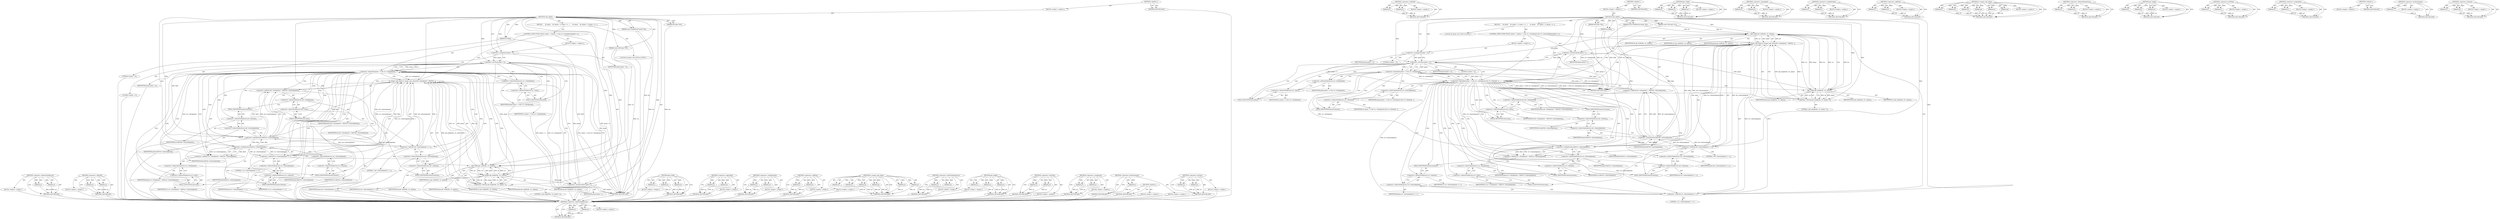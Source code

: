 digraph "&lt;operator&gt;.division" {
vulnerable_123 [label=<(METHOD,&lt;operator&gt;.indirectFieldAccess)>];
vulnerable_124 [label=<(PARAM,p1)>];
vulnerable_125 [label=<(PARAM,p2)>];
vulnerable_126 [label=<(BLOCK,&lt;empty&gt;,&lt;empty&gt;)>];
vulnerable_127 [label=<(METHOD_RETURN,ANY)>];
vulnerable_151 [label=<(METHOD,&lt;operator&gt;.shiftLeft)>];
vulnerable_152 [label=<(PARAM,p1)>];
vulnerable_153 [label=<(PARAM,p2)>];
vulnerable_154 [label=<(BLOCK,&lt;empty&gt;,&lt;empty&gt;)>];
vulnerable_155 [label=<(METHOD_RETURN,ANY)>];
vulnerable_6 [label=<(METHOD,&lt;global&gt;)<SUB>1</SUB>>];
vulnerable_7 [label=<(BLOCK,&lt;empty&gt;,&lt;empty&gt;)<SUB>1</SUB>>];
vulnerable_8 [label=<(METHOD,copy_fields)<SUB>1</SUB>>];
vulnerable_9 [label=<(PARAM,const FieldMatchContext *fm)<SUB>1</SUB>>];
vulnerable_10 [label=<(PARAM,AVFrame *dst)<SUB>1</SUB>>];
vulnerable_11 [label=<(PARAM,const AVFrame *src)<SUB>2</SUB>>];
vulnerable_12 [label=<(PARAM,int field)<SUB>2</SUB>>];
vulnerable_13 [label=<(BLOCK,{
     int plane;
    for (plane = 0; plane &lt; 4...,{
     int plane;
    for (plane = 0; plane &lt; 4...)<SUB>3</SUB>>];
vulnerable_14 [label="<(LOCAL,int plane: int)<SUB>4</SUB>>"];
vulnerable_15 [label=<(CONTROL_STRUCTURE,FOR,for (plane = 0;plane &lt; 4 &amp;&amp; src-&gt;data[plane];plane++))<SUB>5</SUB>>];
vulnerable_16 [label=<(BLOCK,&lt;empty&gt;,&lt;empty&gt;)<SUB>5</SUB>>];
vulnerable_17 [label=<(&lt;operator&gt;.assignment,plane = 0)<SUB>5</SUB>>];
vulnerable_18 [label=<(IDENTIFIER,plane,plane = 0)<SUB>5</SUB>>];
vulnerable_19 [label=<(LITERAL,0,plane = 0)<SUB>5</SUB>>];
vulnerable_20 [label=<(&lt;operator&gt;.logicalAnd,plane &lt; 4 &amp;&amp; src-&gt;data[plane])<SUB>5</SUB>>];
vulnerable_21 [label=<(&lt;operator&gt;.lessThan,plane &lt; 4)<SUB>5</SUB>>];
vulnerable_22 [label=<(IDENTIFIER,plane,plane &lt; 4)<SUB>5</SUB>>];
vulnerable_23 [label=<(LITERAL,4,plane &lt; 4)<SUB>5</SUB>>];
vulnerable_24 [label=<(&lt;operator&gt;.indirectIndexAccess,src-&gt;data[plane])<SUB>5</SUB>>];
vulnerable_25 [label=<(&lt;operator&gt;.indirectFieldAccess,src-&gt;data)<SUB>5</SUB>>];
vulnerable_26 [label=<(IDENTIFIER,src,plane &lt; 4 &amp;&amp; src-&gt;data[plane])<SUB>5</SUB>>];
vulnerable_27 [label=<(FIELD_IDENTIFIER,data,data)<SUB>5</SUB>>];
vulnerable_28 [label=<(IDENTIFIER,plane,plane &lt; 4 &amp;&amp; src-&gt;data[plane])<SUB>5</SUB>>];
vulnerable_29 [label=<(&lt;operator&gt;.postIncrement,plane++)<SUB>5</SUB>>];
vulnerable_30 [label=<(IDENTIFIER,plane,plane++)<SUB>5</SUB>>];
vulnerable_31 [label=<(av_image_copy_plane,av_image_copy_plane(dst-&gt;data[plane] + field*ds...)<SUB>6</SUB>>];
vulnerable_32 [label=<(&lt;operator&gt;.addition,dst-&gt;data[plane] + field*dst-&gt;linesize[plane])<SUB>6</SUB>>];
vulnerable_33 [label=<(&lt;operator&gt;.indirectIndexAccess,dst-&gt;data[plane])<SUB>6</SUB>>];
vulnerable_34 [label=<(&lt;operator&gt;.indirectFieldAccess,dst-&gt;data)<SUB>6</SUB>>];
vulnerable_35 [label=<(IDENTIFIER,dst,dst-&gt;data[plane] + field*dst-&gt;linesize[plane])<SUB>6</SUB>>];
vulnerable_36 [label=<(FIELD_IDENTIFIER,data,data)<SUB>6</SUB>>];
vulnerable_37 [label=<(IDENTIFIER,plane,dst-&gt;data[plane] + field*dst-&gt;linesize[plane])<SUB>6</SUB>>];
vulnerable_38 [label=<(&lt;operator&gt;.multiplication,field*dst-&gt;linesize[plane])<SUB>6</SUB>>];
vulnerable_39 [label=<(IDENTIFIER,field,field*dst-&gt;linesize[plane])<SUB>6</SUB>>];
vulnerable_40 [label=<(&lt;operator&gt;.indirectIndexAccess,dst-&gt;linesize[plane])<SUB>6</SUB>>];
vulnerable_41 [label=<(&lt;operator&gt;.indirectFieldAccess,dst-&gt;linesize)<SUB>6</SUB>>];
vulnerable_42 [label=<(IDENTIFIER,dst,field*dst-&gt;linesize[plane])<SUB>6</SUB>>];
vulnerable_43 [label=<(FIELD_IDENTIFIER,linesize,linesize)<SUB>6</SUB>>];
vulnerable_44 [label=<(IDENTIFIER,plane,field*dst-&gt;linesize[plane])<SUB>6</SUB>>];
vulnerable_45 [label=<(&lt;operator&gt;.shiftLeft,dst-&gt;linesize[plane] &lt;&lt; 1)<SUB>6</SUB>>];
vulnerable_46 [label=<(&lt;operator&gt;.indirectIndexAccess,dst-&gt;linesize[plane])<SUB>6</SUB>>];
vulnerable_47 [label=<(&lt;operator&gt;.indirectFieldAccess,dst-&gt;linesize)<SUB>6</SUB>>];
vulnerable_48 [label=<(IDENTIFIER,dst,dst-&gt;linesize[plane] &lt;&lt; 1)<SUB>6</SUB>>];
vulnerable_49 [label=<(FIELD_IDENTIFIER,linesize,linesize)<SUB>6</SUB>>];
vulnerable_50 [label=<(IDENTIFIER,plane,dst-&gt;linesize[plane] &lt;&lt; 1)<SUB>6</SUB>>];
vulnerable_51 [label=<(LITERAL,1,dst-&gt;linesize[plane] &lt;&lt; 1)<SUB>6</SUB>>];
vulnerable_52 [label=<(&lt;operator&gt;.addition,src-&gt;data[plane] + field*src-&gt;linesize[plane])<SUB>7</SUB>>];
vulnerable_53 [label=<(&lt;operator&gt;.indirectIndexAccess,src-&gt;data[plane])<SUB>7</SUB>>];
vulnerable_54 [label=<(&lt;operator&gt;.indirectFieldAccess,src-&gt;data)<SUB>7</SUB>>];
vulnerable_55 [label=<(IDENTIFIER,src,src-&gt;data[plane] + field*src-&gt;linesize[plane])<SUB>7</SUB>>];
vulnerable_56 [label=<(FIELD_IDENTIFIER,data,data)<SUB>7</SUB>>];
vulnerable_57 [label=<(IDENTIFIER,plane,src-&gt;data[plane] + field*src-&gt;linesize[plane])<SUB>7</SUB>>];
vulnerable_58 [label=<(&lt;operator&gt;.multiplication,field*src-&gt;linesize[plane])<SUB>7</SUB>>];
vulnerable_59 [label=<(IDENTIFIER,field,field*src-&gt;linesize[plane])<SUB>7</SUB>>];
vulnerable_60 [label=<(&lt;operator&gt;.indirectIndexAccess,src-&gt;linesize[plane])<SUB>7</SUB>>];
vulnerable_61 [label=<(&lt;operator&gt;.indirectFieldAccess,src-&gt;linesize)<SUB>7</SUB>>];
vulnerable_62 [label=<(IDENTIFIER,src,field*src-&gt;linesize[plane])<SUB>7</SUB>>];
vulnerable_63 [label=<(FIELD_IDENTIFIER,linesize,linesize)<SUB>7</SUB>>];
vulnerable_64 [label=<(IDENTIFIER,plane,field*src-&gt;linesize[plane])<SUB>7</SUB>>];
vulnerable_65 [label=<(&lt;operator&gt;.shiftLeft,src-&gt;linesize[plane] &lt;&lt; 1)<SUB>7</SUB>>];
vulnerable_66 [label=<(&lt;operator&gt;.indirectIndexAccess,src-&gt;linesize[plane])<SUB>7</SUB>>];
vulnerable_67 [label=<(&lt;operator&gt;.indirectFieldAccess,src-&gt;linesize)<SUB>7</SUB>>];
vulnerable_68 [label=<(IDENTIFIER,src,src-&gt;linesize[plane] &lt;&lt; 1)<SUB>7</SUB>>];
vulnerable_69 [label=<(FIELD_IDENTIFIER,linesize,linesize)<SUB>7</SUB>>];
vulnerable_70 [label=<(IDENTIFIER,plane,src-&gt;linesize[plane] &lt;&lt; 1)<SUB>7</SUB>>];
vulnerable_71 [label=<(LITERAL,1,src-&gt;linesize[plane] &lt;&lt; 1)<SUB>7</SUB>>];
vulnerable_72 [label=<(get_width,get_width(fm, src, plane))<SUB>8</SUB>>];
vulnerable_73 [label=<(IDENTIFIER,fm,get_width(fm, src, plane))<SUB>8</SUB>>];
vulnerable_74 [label=<(IDENTIFIER,src,get_width(fm, src, plane))<SUB>8</SUB>>];
vulnerable_75 [label=<(IDENTIFIER,plane,get_width(fm, src, plane))<SUB>8</SUB>>];
vulnerable_76 [label=<(&lt;operator&gt;.division,get_height(fm, src, plane) / 2)<SUB>8</SUB>>];
vulnerable_77 [label=<(get_height,get_height(fm, src, plane))<SUB>8</SUB>>];
vulnerable_78 [label=<(IDENTIFIER,fm,get_height(fm, src, plane))<SUB>8</SUB>>];
vulnerable_79 [label=<(IDENTIFIER,src,get_height(fm, src, plane))<SUB>8</SUB>>];
vulnerable_80 [label=<(IDENTIFIER,plane,get_height(fm, src, plane))<SUB>8</SUB>>];
vulnerable_81 [label=<(LITERAL,2,get_height(fm, src, plane) / 2)<SUB>8</SUB>>];
vulnerable_82 [label=<(METHOD_RETURN,void)<SUB>1</SUB>>];
vulnerable_84 [label=<(METHOD_RETURN,ANY)<SUB>1</SUB>>];
vulnerable_156 [label=<(METHOD,get_width)>];
vulnerable_157 [label=<(PARAM,p1)>];
vulnerable_158 [label=<(PARAM,p2)>];
vulnerable_159 [label=<(PARAM,p3)>];
vulnerable_160 [label=<(BLOCK,&lt;empty&gt;,&lt;empty&gt;)>];
vulnerable_161 [label=<(METHOD_RETURN,ANY)>];
vulnerable_108 [label=<(METHOD,&lt;operator&gt;.logicalAnd)>];
vulnerable_109 [label=<(PARAM,p1)>];
vulnerable_110 [label=<(PARAM,p2)>];
vulnerable_111 [label=<(BLOCK,&lt;empty&gt;,&lt;empty&gt;)>];
vulnerable_112 [label=<(METHOD_RETURN,ANY)>];
vulnerable_146 [label=<(METHOD,&lt;operator&gt;.multiplication)>];
vulnerable_147 [label=<(PARAM,p1)>];
vulnerable_148 [label=<(PARAM,p2)>];
vulnerable_149 [label=<(BLOCK,&lt;empty&gt;,&lt;empty&gt;)>];
vulnerable_150 [label=<(METHOD_RETURN,ANY)>];
vulnerable_141 [label=<(METHOD,&lt;operator&gt;.addition)>];
vulnerable_142 [label=<(PARAM,p1)>];
vulnerable_143 [label=<(PARAM,p2)>];
vulnerable_144 [label=<(BLOCK,&lt;empty&gt;,&lt;empty&gt;)>];
vulnerable_145 [label=<(METHOD_RETURN,ANY)>];
vulnerable_132 [label=<(METHOD,av_image_copy_plane)>];
vulnerable_133 [label=<(PARAM,p1)>];
vulnerable_134 [label=<(PARAM,p2)>];
vulnerable_135 [label=<(PARAM,p3)>];
vulnerable_136 [label=<(PARAM,p4)>];
vulnerable_137 [label=<(PARAM,p5)>];
vulnerable_138 [label=<(PARAM,p6)>];
vulnerable_139 [label=<(BLOCK,&lt;empty&gt;,&lt;empty&gt;)>];
vulnerable_140 [label=<(METHOD_RETURN,ANY)>];
vulnerable_118 [label=<(METHOD,&lt;operator&gt;.indirectIndexAccess)>];
vulnerable_119 [label=<(PARAM,p1)>];
vulnerable_120 [label=<(PARAM,p2)>];
vulnerable_121 [label=<(BLOCK,&lt;empty&gt;,&lt;empty&gt;)>];
vulnerable_122 [label=<(METHOD_RETURN,ANY)>];
vulnerable_167 [label=<(METHOD,get_height)>];
vulnerable_168 [label=<(PARAM,p1)>];
vulnerable_169 [label=<(PARAM,p2)>];
vulnerable_170 [label=<(PARAM,p3)>];
vulnerable_171 [label=<(BLOCK,&lt;empty&gt;,&lt;empty&gt;)>];
vulnerable_172 [label=<(METHOD_RETURN,ANY)>];
vulnerable_113 [label=<(METHOD,&lt;operator&gt;.lessThan)>];
vulnerable_114 [label=<(PARAM,p1)>];
vulnerable_115 [label=<(PARAM,p2)>];
vulnerable_116 [label=<(BLOCK,&lt;empty&gt;,&lt;empty&gt;)>];
vulnerable_117 [label=<(METHOD_RETURN,ANY)>];
vulnerable_103 [label=<(METHOD,&lt;operator&gt;.assignment)>];
vulnerable_104 [label=<(PARAM,p1)>];
vulnerable_105 [label=<(PARAM,p2)>];
vulnerable_106 [label=<(BLOCK,&lt;empty&gt;,&lt;empty&gt;)>];
vulnerable_107 [label=<(METHOD_RETURN,ANY)>];
vulnerable_97 [label=<(METHOD,&lt;global&gt;)<SUB>1</SUB>>];
vulnerable_98 [label=<(BLOCK,&lt;empty&gt;,&lt;empty&gt;)>];
vulnerable_99 [label=<(METHOD_RETURN,ANY)>];
vulnerable_128 [label=<(METHOD,&lt;operator&gt;.postIncrement)>];
vulnerable_129 [label=<(PARAM,p1)>];
vulnerable_130 [label=<(BLOCK,&lt;empty&gt;,&lt;empty&gt;)>];
vulnerable_131 [label=<(METHOD_RETURN,ANY)>];
vulnerable_162 [label=<(METHOD,&lt;operator&gt;.division)>];
vulnerable_163 [label=<(PARAM,p1)>];
vulnerable_164 [label=<(PARAM,p2)>];
vulnerable_165 [label=<(BLOCK,&lt;empty&gt;,&lt;empty&gt;)>];
vulnerable_166 [label=<(METHOD_RETURN,ANY)>];
fixed_129 [label=<(METHOD,&lt;operator&gt;.indirectFieldAccess)>];
fixed_130 [label=<(PARAM,p1)>];
fixed_131 [label=<(PARAM,p2)>];
fixed_132 [label=<(BLOCK,&lt;empty&gt;,&lt;empty&gt;)>];
fixed_133 [label=<(METHOD_RETURN,ANY)>];
fixed_157 [label=<(METHOD,&lt;operator&gt;.shiftLeft)>];
fixed_158 [label=<(PARAM,p1)>];
fixed_159 [label=<(PARAM,p2)>];
fixed_160 [label=<(BLOCK,&lt;empty&gt;,&lt;empty&gt;)>];
fixed_161 [label=<(METHOD_RETURN,ANY)>];
fixed_6 [label=<(METHOD,&lt;global&gt;)<SUB>1</SUB>>];
fixed_7 [label=<(BLOCK,&lt;empty&gt;,&lt;empty&gt;)<SUB>1</SUB>>];
fixed_8 [label=<(METHOD,copy_fields)<SUB>1</SUB>>];
fixed_9 [label=<(PARAM,const FieldMatchContext *fm)<SUB>1</SUB>>];
fixed_10 [label=<(PARAM,AVFrame *dst)<SUB>1</SUB>>];
fixed_11 [label=<(PARAM,const AVFrame *src)<SUB>2</SUB>>];
fixed_12 [label=<(PARAM,int field)<SUB>2</SUB>>];
fixed_13 [label=<(BLOCK,{
     int plane;
    for (plane = 0; plane &lt; 4...,{
     int plane;
    for (plane = 0; plane &lt; 4...)<SUB>3</SUB>>];
fixed_14 [label="<(LOCAL,int plane: int)<SUB>4</SUB>>"];
fixed_15 [label=<(CONTROL_STRUCTURE,FOR,for (plane = 0;plane &lt; 4 &amp;&amp; src-&gt;data[plane] &amp;&amp; src-&gt;linesize[plane];plane++))<SUB>5</SUB>>];
fixed_16 [label=<(BLOCK,&lt;empty&gt;,&lt;empty&gt;)<SUB>5</SUB>>];
fixed_17 [label=<(&lt;operator&gt;.assignment,plane = 0)<SUB>5</SUB>>];
fixed_18 [label=<(IDENTIFIER,plane,plane = 0)<SUB>5</SUB>>];
fixed_19 [label=<(LITERAL,0,plane = 0)<SUB>5</SUB>>];
fixed_20 [label=<(&lt;operator&gt;.logicalAnd,plane &lt; 4 &amp;&amp; src-&gt;data[plane] &amp;&amp; src-&gt;linesize[...)<SUB>5</SUB>>];
fixed_21 [label=<(&lt;operator&gt;.logicalAnd,plane &lt; 4 &amp;&amp; src-&gt;data[plane])<SUB>5</SUB>>];
fixed_22 [label=<(&lt;operator&gt;.lessThan,plane &lt; 4)<SUB>5</SUB>>];
fixed_23 [label=<(IDENTIFIER,plane,plane &lt; 4)<SUB>5</SUB>>];
fixed_24 [label=<(LITERAL,4,plane &lt; 4)<SUB>5</SUB>>];
fixed_25 [label=<(&lt;operator&gt;.indirectIndexAccess,src-&gt;data[plane])<SUB>5</SUB>>];
fixed_26 [label=<(&lt;operator&gt;.indirectFieldAccess,src-&gt;data)<SUB>5</SUB>>];
fixed_27 [label=<(IDENTIFIER,src,plane &lt; 4 &amp;&amp; src-&gt;data[plane])<SUB>5</SUB>>];
fixed_28 [label=<(FIELD_IDENTIFIER,data,data)<SUB>5</SUB>>];
fixed_29 [label=<(IDENTIFIER,plane,plane &lt; 4 &amp;&amp; src-&gt;data[plane])<SUB>5</SUB>>];
fixed_30 [label=<(&lt;operator&gt;.indirectIndexAccess,src-&gt;linesize[plane])<SUB>5</SUB>>];
fixed_31 [label=<(&lt;operator&gt;.indirectFieldAccess,src-&gt;linesize)<SUB>5</SUB>>];
fixed_32 [label=<(IDENTIFIER,src,plane &lt; 4 &amp;&amp; src-&gt;data[plane] &amp;&amp; src-&gt;linesize[...)<SUB>5</SUB>>];
fixed_33 [label=<(FIELD_IDENTIFIER,linesize,linesize)<SUB>5</SUB>>];
fixed_34 [label=<(IDENTIFIER,plane,plane &lt; 4 &amp;&amp; src-&gt;data[plane] &amp;&amp; src-&gt;linesize[...)<SUB>5</SUB>>];
fixed_35 [label=<(&lt;operator&gt;.postIncrement,plane++)<SUB>5</SUB>>];
fixed_36 [label=<(IDENTIFIER,plane,plane++)<SUB>5</SUB>>];
fixed_37 [label=<(av_image_copy_plane,av_image_copy_plane(dst-&gt;data[plane] + field*ds...)<SUB>6</SUB>>];
fixed_38 [label=<(&lt;operator&gt;.addition,dst-&gt;data[plane] + field*dst-&gt;linesize[plane])<SUB>6</SUB>>];
fixed_39 [label=<(&lt;operator&gt;.indirectIndexAccess,dst-&gt;data[plane])<SUB>6</SUB>>];
fixed_40 [label=<(&lt;operator&gt;.indirectFieldAccess,dst-&gt;data)<SUB>6</SUB>>];
fixed_41 [label=<(IDENTIFIER,dst,dst-&gt;data[plane] + field*dst-&gt;linesize[plane])<SUB>6</SUB>>];
fixed_42 [label=<(FIELD_IDENTIFIER,data,data)<SUB>6</SUB>>];
fixed_43 [label=<(IDENTIFIER,plane,dst-&gt;data[plane] + field*dst-&gt;linesize[plane])<SUB>6</SUB>>];
fixed_44 [label=<(&lt;operator&gt;.multiplication,field*dst-&gt;linesize[plane])<SUB>6</SUB>>];
fixed_45 [label=<(IDENTIFIER,field,field*dst-&gt;linesize[plane])<SUB>6</SUB>>];
fixed_46 [label=<(&lt;operator&gt;.indirectIndexAccess,dst-&gt;linesize[plane])<SUB>6</SUB>>];
fixed_47 [label=<(&lt;operator&gt;.indirectFieldAccess,dst-&gt;linesize)<SUB>6</SUB>>];
fixed_48 [label=<(IDENTIFIER,dst,field*dst-&gt;linesize[plane])<SUB>6</SUB>>];
fixed_49 [label=<(FIELD_IDENTIFIER,linesize,linesize)<SUB>6</SUB>>];
fixed_50 [label=<(IDENTIFIER,plane,field*dst-&gt;linesize[plane])<SUB>6</SUB>>];
fixed_51 [label=<(&lt;operator&gt;.shiftLeft,dst-&gt;linesize[plane] &lt;&lt; 1)<SUB>6</SUB>>];
fixed_52 [label=<(&lt;operator&gt;.indirectIndexAccess,dst-&gt;linesize[plane])<SUB>6</SUB>>];
fixed_53 [label=<(&lt;operator&gt;.indirectFieldAccess,dst-&gt;linesize)<SUB>6</SUB>>];
fixed_54 [label=<(IDENTIFIER,dst,dst-&gt;linesize[plane] &lt;&lt; 1)<SUB>6</SUB>>];
fixed_55 [label=<(FIELD_IDENTIFIER,linesize,linesize)<SUB>6</SUB>>];
fixed_56 [label=<(IDENTIFIER,plane,dst-&gt;linesize[plane] &lt;&lt; 1)<SUB>6</SUB>>];
fixed_57 [label=<(LITERAL,1,dst-&gt;linesize[plane] &lt;&lt; 1)<SUB>6</SUB>>];
fixed_58 [label=<(&lt;operator&gt;.addition,src-&gt;data[plane] + field*src-&gt;linesize[plane])<SUB>7</SUB>>];
fixed_59 [label=<(&lt;operator&gt;.indirectIndexAccess,src-&gt;data[plane])<SUB>7</SUB>>];
fixed_60 [label=<(&lt;operator&gt;.indirectFieldAccess,src-&gt;data)<SUB>7</SUB>>];
fixed_61 [label=<(IDENTIFIER,src,src-&gt;data[plane] + field*src-&gt;linesize[plane])<SUB>7</SUB>>];
fixed_62 [label=<(FIELD_IDENTIFIER,data,data)<SUB>7</SUB>>];
fixed_63 [label=<(IDENTIFIER,plane,src-&gt;data[plane] + field*src-&gt;linesize[plane])<SUB>7</SUB>>];
fixed_64 [label=<(&lt;operator&gt;.multiplication,field*src-&gt;linesize[plane])<SUB>7</SUB>>];
fixed_65 [label=<(IDENTIFIER,field,field*src-&gt;linesize[plane])<SUB>7</SUB>>];
fixed_66 [label=<(&lt;operator&gt;.indirectIndexAccess,src-&gt;linesize[plane])<SUB>7</SUB>>];
fixed_67 [label=<(&lt;operator&gt;.indirectFieldAccess,src-&gt;linesize)<SUB>7</SUB>>];
fixed_68 [label=<(IDENTIFIER,src,field*src-&gt;linesize[plane])<SUB>7</SUB>>];
fixed_69 [label=<(FIELD_IDENTIFIER,linesize,linesize)<SUB>7</SUB>>];
fixed_70 [label=<(IDENTIFIER,plane,field*src-&gt;linesize[plane])<SUB>7</SUB>>];
fixed_71 [label=<(&lt;operator&gt;.shiftLeft,src-&gt;linesize[plane] &lt;&lt; 1)<SUB>7</SUB>>];
fixed_72 [label=<(&lt;operator&gt;.indirectIndexAccess,src-&gt;linesize[plane])<SUB>7</SUB>>];
fixed_73 [label=<(&lt;operator&gt;.indirectFieldAccess,src-&gt;linesize)<SUB>7</SUB>>];
fixed_74 [label=<(IDENTIFIER,src,src-&gt;linesize[plane] &lt;&lt; 1)<SUB>7</SUB>>];
fixed_75 [label=<(FIELD_IDENTIFIER,linesize,linesize)<SUB>7</SUB>>];
fixed_76 [label=<(IDENTIFIER,plane,src-&gt;linesize[plane] &lt;&lt; 1)<SUB>7</SUB>>];
fixed_77 [label=<(LITERAL,1,src-&gt;linesize[plane] &lt;&lt; 1)<SUB>7</SUB>>];
fixed_78 [label=<(get_width,get_width(fm, src, plane))<SUB>8</SUB>>];
fixed_79 [label=<(IDENTIFIER,fm,get_width(fm, src, plane))<SUB>8</SUB>>];
fixed_80 [label=<(IDENTIFIER,src,get_width(fm, src, plane))<SUB>8</SUB>>];
fixed_81 [label=<(IDENTIFIER,plane,get_width(fm, src, plane))<SUB>8</SUB>>];
fixed_82 [label=<(&lt;operator&gt;.division,get_height(fm, src, plane) / 2)<SUB>8</SUB>>];
fixed_83 [label=<(get_height,get_height(fm, src, plane))<SUB>8</SUB>>];
fixed_84 [label=<(IDENTIFIER,fm,get_height(fm, src, plane))<SUB>8</SUB>>];
fixed_85 [label=<(IDENTIFIER,src,get_height(fm, src, plane))<SUB>8</SUB>>];
fixed_86 [label=<(IDENTIFIER,plane,get_height(fm, src, plane))<SUB>8</SUB>>];
fixed_87 [label=<(LITERAL,2,get_height(fm, src, plane) / 2)<SUB>8</SUB>>];
fixed_88 [label=<(METHOD_RETURN,void)<SUB>1</SUB>>];
fixed_90 [label=<(METHOD_RETURN,ANY)<SUB>1</SUB>>];
fixed_162 [label=<(METHOD,get_width)>];
fixed_163 [label=<(PARAM,p1)>];
fixed_164 [label=<(PARAM,p2)>];
fixed_165 [label=<(PARAM,p3)>];
fixed_166 [label=<(BLOCK,&lt;empty&gt;,&lt;empty&gt;)>];
fixed_167 [label=<(METHOD_RETURN,ANY)>];
fixed_114 [label=<(METHOD,&lt;operator&gt;.logicalAnd)>];
fixed_115 [label=<(PARAM,p1)>];
fixed_116 [label=<(PARAM,p2)>];
fixed_117 [label=<(BLOCK,&lt;empty&gt;,&lt;empty&gt;)>];
fixed_118 [label=<(METHOD_RETURN,ANY)>];
fixed_152 [label=<(METHOD,&lt;operator&gt;.multiplication)>];
fixed_153 [label=<(PARAM,p1)>];
fixed_154 [label=<(PARAM,p2)>];
fixed_155 [label=<(BLOCK,&lt;empty&gt;,&lt;empty&gt;)>];
fixed_156 [label=<(METHOD_RETURN,ANY)>];
fixed_147 [label=<(METHOD,&lt;operator&gt;.addition)>];
fixed_148 [label=<(PARAM,p1)>];
fixed_149 [label=<(PARAM,p2)>];
fixed_150 [label=<(BLOCK,&lt;empty&gt;,&lt;empty&gt;)>];
fixed_151 [label=<(METHOD_RETURN,ANY)>];
fixed_138 [label=<(METHOD,av_image_copy_plane)>];
fixed_139 [label=<(PARAM,p1)>];
fixed_140 [label=<(PARAM,p2)>];
fixed_141 [label=<(PARAM,p3)>];
fixed_142 [label=<(PARAM,p4)>];
fixed_143 [label=<(PARAM,p5)>];
fixed_144 [label=<(PARAM,p6)>];
fixed_145 [label=<(BLOCK,&lt;empty&gt;,&lt;empty&gt;)>];
fixed_146 [label=<(METHOD_RETURN,ANY)>];
fixed_124 [label=<(METHOD,&lt;operator&gt;.indirectIndexAccess)>];
fixed_125 [label=<(PARAM,p1)>];
fixed_126 [label=<(PARAM,p2)>];
fixed_127 [label=<(BLOCK,&lt;empty&gt;,&lt;empty&gt;)>];
fixed_128 [label=<(METHOD_RETURN,ANY)>];
fixed_173 [label=<(METHOD,get_height)>];
fixed_174 [label=<(PARAM,p1)>];
fixed_175 [label=<(PARAM,p2)>];
fixed_176 [label=<(PARAM,p3)>];
fixed_177 [label=<(BLOCK,&lt;empty&gt;,&lt;empty&gt;)>];
fixed_178 [label=<(METHOD_RETURN,ANY)>];
fixed_119 [label=<(METHOD,&lt;operator&gt;.lessThan)>];
fixed_120 [label=<(PARAM,p1)>];
fixed_121 [label=<(PARAM,p2)>];
fixed_122 [label=<(BLOCK,&lt;empty&gt;,&lt;empty&gt;)>];
fixed_123 [label=<(METHOD_RETURN,ANY)>];
fixed_109 [label=<(METHOD,&lt;operator&gt;.assignment)>];
fixed_110 [label=<(PARAM,p1)>];
fixed_111 [label=<(PARAM,p2)>];
fixed_112 [label=<(BLOCK,&lt;empty&gt;,&lt;empty&gt;)>];
fixed_113 [label=<(METHOD_RETURN,ANY)>];
fixed_103 [label=<(METHOD,&lt;global&gt;)<SUB>1</SUB>>];
fixed_104 [label=<(BLOCK,&lt;empty&gt;,&lt;empty&gt;)>];
fixed_105 [label=<(METHOD_RETURN,ANY)>];
fixed_134 [label=<(METHOD,&lt;operator&gt;.postIncrement)>];
fixed_135 [label=<(PARAM,p1)>];
fixed_136 [label=<(BLOCK,&lt;empty&gt;,&lt;empty&gt;)>];
fixed_137 [label=<(METHOD_RETURN,ANY)>];
fixed_168 [label=<(METHOD,&lt;operator&gt;.division)>];
fixed_169 [label=<(PARAM,p1)>];
fixed_170 [label=<(PARAM,p2)>];
fixed_171 [label=<(BLOCK,&lt;empty&gt;,&lt;empty&gt;)>];
fixed_172 [label=<(METHOD_RETURN,ANY)>];
vulnerable_123 -> vulnerable_124  [key=0, label="AST: "];
vulnerable_123 -> vulnerable_124  [key=1, label="DDG: "];
vulnerable_123 -> vulnerable_126  [key=0, label="AST: "];
vulnerable_123 -> vulnerable_125  [key=0, label="AST: "];
vulnerable_123 -> vulnerable_125  [key=1, label="DDG: "];
vulnerable_123 -> vulnerable_127  [key=0, label="AST: "];
vulnerable_123 -> vulnerable_127  [key=1, label="CFG: "];
vulnerable_124 -> vulnerable_127  [key=0, label="DDG: p1"];
vulnerable_125 -> vulnerable_127  [key=0, label="DDG: p2"];
vulnerable_126 -> fixed_129  [key=0];
vulnerable_127 -> fixed_129  [key=0];
vulnerable_151 -> vulnerable_152  [key=0, label="AST: "];
vulnerable_151 -> vulnerable_152  [key=1, label="DDG: "];
vulnerable_151 -> vulnerable_154  [key=0, label="AST: "];
vulnerable_151 -> vulnerable_153  [key=0, label="AST: "];
vulnerable_151 -> vulnerable_153  [key=1, label="DDG: "];
vulnerable_151 -> vulnerable_155  [key=0, label="AST: "];
vulnerable_151 -> vulnerable_155  [key=1, label="CFG: "];
vulnerable_152 -> vulnerable_155  [key=0, label="DDG: p1"];
vulnerable_153 -> vulnerable_155  [key=0, label="DDG: p2"];
vulnerable_154 -> fixed_129  [key=0];
vulnerable_155 -> fixed_129  [key=0];
vulnerable_6 -> vulnerable_7  [key=0, label="AST: "];
vulnerable_6 -> vulnerable_84  [key=0, label="AST: "];
vulnerable_6 -> vulnerable_84  [key=1, label="CFG: "];
vulnerable_7 -> vulnerable_8  [key=0, label="AST: "];
vulnerable_8 -> vulnerable_9  [key=0, label="AST: "];
vulnerable_8 -> vulnerable_9  [key=1, label="DDG: "];
vulnerable_8 -> vulnerable_10  [key=0, label="AST: "];
vulnerable_8 -> vulnerable_10  [key=1, label="DDG: "];
vulnerable_8 -> vulnerable_11  [key=0, label="AST: "];
vulnerable_8 -> vulnerable_11  [key=1, label="DDG: "];
vulnerable_8 -> vulnerable_12  [key=0, label="AST: "];
vulnerable_8 -> vulnerable_12  [key=1, label="DDG: "];
vulnerable_8 -> vulnerable_13  [key=0, label="AST: "];
vulnerable_8 -> vulnerable_82  [key=0, label="AST: "];
vulnerable_8 -> vulnerable_17  [key=0, label="CFG: "];
vulnerable_8 -> vulnerable_17  [key=1, label="DDG: "];
vulnerable_8 -> vulnerable_29  [key=0, label="DDG: "];
vulnerable_8 -> vulnerable_21  [key=0, label="DDG: "];
vulnerable_8 -> vulnerable_45  [key=0, label="DDG: "];
vulnerable_8 -> vulnerable_65  [key=0, label="DDG: "];
vulnerable_8 -> vulnerable_72  [key=0, label="DDG: "];
vulnerable_8 -> vulnerable_76  [key=0, label="DDG: "];
vulnerable_8 -> vulnerable_38  [key=0, label="DDG: "];
vulnerable_8 -> vulnerable_58  [key=0, label="DDG: "];
vulnerable_8 -> vulnerable_77  [key=0, label="DDG: "];
vulnerable_9 -> vulnerable_82  [key=0, label="DDG: fm"];
vulnerable_9 -> vulnerable_72  [key=0, label="DDG: fm"];
vulnerable_10 -> vulnerable_82  [key=0, label="DDG: dst"];
vulnerable_11 -> vulnerable_82  [key=0, label="DDG: src"];
vulnerable_11 -> vulnerable_72  [key=0, label="DDG: src"];
vulnerable_12 -> vulnerable_82  [key=0, label="DDG: field"];
vulnerable_12 -> vulnerable_38  [key=0, label="DDG: field"];
vulnerable_13 -> vulnerable_14  [key=0, label="AST: "];
vulnerable_13 -> vulnerable_15  [key=0, label="AST: "];
vulnerable_14 -> fixed_129  [key=0];
vulnerable_15 -> vulnerable_16  [key=0, label="AST: "];
vulnerable_15 -> vulnerable_20  [key=0, label="AST: "];
vulnerable_15 -> vulnerable_29  [key=0, label="AST: "];
vulnerable_15 -> vulnerable_31  [key=0, label="AST: "];
vulnerable_16 -> vulnerable_17  [key=0, label="AST: "];
vulnerable_17 -> vulnerable_18  [key=0, label="AST: "];
vulnerable_17 -> vulnerable_19  [key=0, label="AST: "];
vulnerable_17 -> vulnerable_21  [key=0, label="CFG: "];
vulnerable_17 -> vulnerable_21  [key=1, label="DDG: plane"];
vulnerable_17 -> vulnerable_82  [key=0, label="DDG: plane = 0"];
vulnerable_18 -> fixed_129  [key=0];
vulnerable_19 -> fixed_129  [key=0];
vulnerable_20 -> vulnerable_21  [key=0, label="AST: "];
vulnerable_20 -> vulnerable_21  [key=1, label="CDG: "];
vulnerable_20 -> vulnerable_24  [key=0, label="AST: "];
vulnerable_20 -> vulnerable_82  [key=0, label="CFG: "];
vulnerable_20 -> vulnerable_82  [key=1, label="DDG: plane &lt; 4"];
vulnerable_20 -> vulnerable_82  [key=2, label="DDG: src-&gt;data[plane]"];
vulnerable_20 -> vulnerable_82  [key=3, label="DDG: plane &lt; 4 &amp;&amp; src-&gt;data[plane]"];
vulnerable_20 -> vulnerable_36  [key=0, label="CFG: "];
vulnerable_20 -> vulnerable_36  [key=1, label="CDG: "];
vulnerable_20 -> vulnerable_31  [key=0, label="DDG: src-&gt;data[plane]"];
vulnerable_20 -> vulnerable_31  [key=1, label="CDG: "];
vulnerable_20 -> vulnerable_52  [key=0, label="DDG: src-&gt;data[plane]"];
vulnerable_20 -> vulnerable_52  [key=1, label="CDG: "];
vulnerable_20 -> vulnerable_47  [key=0, label="CDG: "];
vulnerable_20 -> vulnerable_34  [key=0, label="CDG: "];
vulnerable_20 -> vulnerable_32  [key=0, label="CDG: "];
vulnerable_20 -> vulnerable_49  [key=0, label="CDG: "];
vulnerable_20 -> vulnerable_60  [key=0, label="CDG: "];
vulnerable_20 -> vulnerable_77  [key=0, label="CDG: "];
vulnerable_20 -> vulnerable_66  [key=0, label="CDG: "];
vulnerable_20 -> vulnerable_46  [key=0, label="CDG: "];
vulnerable_20 -> vulnerable_20  [key=0, label="CDG: "];
vulnerable_20 -> vulnerable_38  [key=0, label="CDG: "];
vulnerable_20 -> vulnerable_72  [key=0, label="CDG: "];
vulnerable_20 -> vulnerable_56  [key=0, label="CDG: "];
vulnerable_20 -> vulnerable_69  [key=0, label="CDG: "];
vulnerable_20 -> vulnerable_67  [key=0, label="CDG: "];
vulnerable_20 -> vulnerable_45  [key=0, label="CDG: "];
vulnerable_20 -> vulnerable_40  [key=0, label="CDG: "];
vulnerable_20 -> vulnerable_29  [key=0, label="CDG: "];
vulnerable_20 -> vulnerable_76  [key=0, label="CDG: "];
vulnerable_20 -> vulnerable_65  [key=0, label="CDG: "];
vulnerable_20 -> vulnerable_54  [key=0, label="CDG: "];
vulnerable_20 -> vulnerable_43  [key=0, label="CDG: "];
vulnerable_20 -> vulnerable_58  [key=0, label="CDG: "];
vulnerable_20 -> vulnerable_33  [key=0, label="CDG: "];
vulnerable_20 -> vulnerable_61  [key=0, label="CDG: "];
vulnerable_20 -> vulnerable_53  [key=0, label="CDG: "];
vulnerable_20 -> vulnerable_41  [key=0, label="CDG: "];
vulnerable_20 -> vulnerable_63  [key=0, label="CDG: "];
vulnerable_21 -> vulnerable_22  [key=0, label="AST: "];
vulnerable_21 -> vulnerable_23  [key=0, label="AST: "];
vulnerable_21 -> vulnerable_20  [key=0, label="CFG: "];
vulnerable_21 -> vulnerable_20  [key=1, label="DDG: plane"];
vulnerable_21 -> vulnerable_20  [key=2, label="DDG: 4"];
vulnerable_21 -> vulnerable_27  [key=0, label="CFG: "];
vulnerable_21 -> vulnerable_27  [key=1, label="CDG: "];
vulnerable_21 -> vulnerable_82  [key=0, label="DDG: plane"];
vulnerable_21 -> vulnerable_72  [key=0, label="DDG: plane"];
vulnerable_21 -> vulnerable_25  [key=0, label="CDG: "];
vulnerable_21 -> vulnerable_24  [key=0, label="CDG: "];
vulnerable_22 -> fixed_129  [key=0];
vulnerable_23 -> fixed_129  [key=0];
vulnerable_24 -> vulnerable_25  [key=0, label="AST: "];
vulnerable_24 -> vulnerable_28  [key=0, label="AST: "];
vulnerable_24 -> vulnerable_20  [key=0, label="CFG: "];
vulnerable_25 -> vulnerable_26  [key=0, label="AST: "];
vulnerable_25 -> vulnerable_27  [key=0, label="AST: "];
vulnerable_25 -> vulnerable_24  [key=0, label="CFG: "];
vulnerable_26 -> fixed_129  [key=0];
vulnerable_27 -> vulnerable_25  [key=0, label="CFG: "];
vulnerable_28 -> fixed_129  [key=0];
vulnerable_29 -> vulnerable_30  [key=0, label="AST: "];
vulnerable_29 -> vulnerable_21  [key=0, label="CFG: "];
vulnerable_29 -> vulnerable_21  [key=1, label="DDG: plane"];
vulnerable_29 -> vulnerable_82  [key=0, label="DDG: plane++"];
vulnerable_30 -> fixed_129  [key=0];
vulnerable_31 -> vulnerable_32  [key=0, label="AST: "];
vulnerable_31 -> vulnerable_45  [key=0, label="AST: "];
vulnerable_31 -> vulnerable_52  [key=0, label="AST: "];
vulnerable_31 -> vulnerable_65  [key=0, label="AST: "];
vulnerable_31 -> vulnerable_72  [key=0, label="AST: "];
vulnerable_31 -> vulnerable_76  [key=0, label="AST: "];
vulnerable_31 -> vulnerable_29  [key=0, label="CFG: "];
vulnerable_32 -> vulnerable_33  [key=0, label="AST: "];
vulnerable_32 -> vulnerable_38  [key=0, label="AST: "];
vulnerable_32 -> vulnerable_49  [key=0, label="CFG: "];
vulnerable_33 -> vulnerable_34  [key=0, label="AST: "];
vulnerable_33 -> vulnerable_37  [key=0, label="AST: "];
vulnerable_33 -> vulnerable_43  [key=0, label="CFG: "];
vulnerable_34 -> vulnerable_35  [key=0, label="AST: "];
vulnerable_34 -> vulnerable_36  [key=0, label="AST: "];
vulnerable_34 -> vulnerable_33  [key=0, label="CFG: "];
vulnerable_35 -> fixed_129  [key=0];
vulnerable_36 -> vulnerable_34  [key=0, label="CFG: "];
vulnerable_37 -> fixed_129  [key=0];
vulnerable_38 -> vulnerable_39  [key=0, label="AST: "];
vulnerable_38 -> vulnerable_40  [key=0, label="AST: "];
vulnerable_38 -> vulnerable_32  [key=0, label="CFG: "];
vulnerable_38 -> vulnerable_32  [key=1, label="DDG: field"];
vulnerable_38 -> vulnerable_32  [key=2, label="DDG: dst-&gt;linesize[plane]"];
vulnerable_38 -> vulnerable_31  [key=0, label="DDG: field"];
vulnerable_38 -> vulnerable_31  [key=1, label="DDG: dst-&gt;linesize[plane]"];
vulnerable_38 -> vulnerable_45  [key=0, label="DDG: dst-&gt;linesize[plane]"];
vulnerable_38 -> vulnerable_58  [key=0, label="DDG: field"];
vulnerable_39 -> fixed_129  [key=0];
vulnerable_40 -> vulnerable_41  [key=0, label="AST: "];
vulnerable_40 -> vulnerable_44  [key=0, label="AST: "];
vulnerable_40 -> vulnerable_38  [key=0, label="CFG: "];
vulnerable_41 -> vulnerable_42  [key=0, label="AST: "];
vulnerable_41 -> vulnerable_43  [key=0, label="AST: "];
vulnerable_41 -> vulnerable_40  [key=0, label="CFG: "];
vulnerable_42 -> fixed_129  [key=0];
vulnerable_43 -> vulnerable_41  [key=0, label="CFG: "];
vulnerable_44 -> fixed_129  [key=0];
vulnerable_45 -> vulnerable_46  [key=0, label="AST: "];
vulnerable_45 -> vulnerable_51  [key=0, label="AST: "];
vulnerable_45 -> vulnerable_56  [key=0, label="CFG: "];
vulnerable_45 -> vulnerable_31  [key=0, label="DDG: dst-&gt;linesize[plane]"];
vulnerable_45 -> vulnerable_31  [key=1, label="DDG: 1"];
vulnerable_45 -> vulnerable_38  [key=0, label="DDG: dst-&gt;linesize[plane]"];
vulnerable_46 -> vulnerable_47  [key=0, label="AST: "];
vulnerable_46 -> vulnerable_50  [key=0, label="AST: "];
vulnerable_46 -> vulnerable_45  [key=0, label="CFG: "];
vulnerable_47 -> vulnerable_48  [key=0, label="AST: "];
vulnerable_47 -> vulnerable_49  [key=0, label="AST: "];
vulnerable_47 -> vulnerable_46  [key=0, label="CFG: "];
vulnerable_48 -> fixed_129  [key=0];
vulnerable_49 -> vulnerable_47  [key=0, label="CFG: "];
vulnerable_50 -> fixed_129  [key=0];
vulnerable_51 -> fixed_129  [key=0];
vulnerable_52 -> vulnerable_53  [key=0, label="AST: "];
vulnerable_52 -> vulnerable_58  [key=0, label="AST: "];
vulnerable_52 -> vulnerable_69  [key=0, label="CFG: "];
vulnerable_53 -> vulnerable_54  [key=0, label="AST: "];
vulnerable_53 -> vulnerable_57  [key=0, label="AST: "];
vulnerable_53 -> vulnerable_63  [key=0, label="CFG: "];
vulnerable_54 -> vulnerable_55  [key=0, label="AST: "];
vulnerable_54 -> vulnerable_56  [key=0, label="AST: "];
vulnerable_54 -> vulnerable_53  [key=0, label="CFG: "];
vulnerable_55 -> fixed_129  [key=0];
vulnerable_56 -> vulnerable_54  [key=0, label="CFG: "];
vulnerable_57 -> fixed_129  [key=0];
vulnerable_58 -> vulnerable_59  [key=0, label="AST: "];
vulnerable_58 -> vulnerable_60  [key=0, label="AST: "];
vulnerable_58 -> vulnerable_52  [key=0, label="CFG: "];
vulnerable_58 -> vulnerable_52  [key=1, label="DDG: field"];
vulnerable_58 -> vulnerable_52  [key=2, label="DDG: src-&gt;linesize[plane]"];
vulnerable_58 -> vulnerable_31  [key=0, label="DDG: field"];
vulnerable_58 -> vulnerable_31  [key=1, label="DDG: src-&gt;linesize[plane]"];
vulnerable_58 -> vulnerable_65  [key=0, label="DDG: src-&gt;linesize[plane]"];
vulnerable_58 -> vulnerable_38  [key=0, label="DDG: field"];
vulnerable_59 -> fixed_129  [key=0];
vulnerable_60 -> vulnerable_61  [key=0, label="AST: "];
vulnerable_60 -> vulnerable_64  [key=0, label="AST: "];
vulnerable_60 -> vulnerable_58  [key=0, label="CFG: "];
vulnerable_61 -> vulnerable_62  [key=0, label="AST: "];
vulnerable_61 -> vulnerable_63  [key=0, label="AST: "];
vulnerable_61 -> vulnerable_60  [key=0, label="CFG: "];
vulnerable_62 -> fixed_129  [key=0];
vulnerable_63 -> vulnerable_61  [key=0, label="CFG: "];
vulnerable_64 -> fixed_129  [key=0];
vulnerable_65 -> vulnerable_66  [key=0, label="AST: "];
vulnerable_65 -> vulnerable_71  [key=0, label="AST: "];
vulnerable_65 -> vulnerable_72  [key=0, label="CFG: "];
vulnerable_65 -> vulnerable_31  [key=0, label="DDG: src-&gt;linesize[plane]"];
vulnerable_65 -> vulnerable_31  [key=1, label="DDG: 1"];
vulnerable_65 -> vulnerable_58  [key=0, label="DDG: src-&gt;linesize[plane]"];
vulnerable_66 -> vulnerable_67  [key=0, label="AST: "];
vulnerable_66 -> vulnerable_70  [key=0, label="AST: "];
vulnerable_66 -> vulnerable_65  [key=0, label="CFG: "];
vulnerable_67 -> vulnerable_68  [key=0, label="AST: "];
vulnerable_67 -> vulnerable_69  [key=0, label="AST: "];
vulnerable_67 -> vulnerable_66  [key=0, label="CFG: "];
vulnerable_68 -> fixed_129  [key=0];
vulnerable_69 -> vulnerable_67  [key=0, label="CFG: "];
vulnerable_70 -> fixed_129  [key=0];
vulnerable_71 -> fixed_129  [key=0];
vulnerable_72 -> vulnerable_73  [key=0, label="AST: "];
vulnerable_72 -> vulnerable_74  [key=0, label="AST: "];
vulnerable_72 -> vulnerable_75  [key=0, label="AST: "];
vulnerable_72 -> vulnerable_77  [key=0, label="CFG: "];
vulnerable_72 -> vulnerable_77  [key=1, label="DDG: fm"];
vulnerable_72 -> vulnerable_77  [key=2, label="DDG: src"];
vulnerable_72 -> vulnerable_77  [key=3, label="DDG: plane"];
vulnerable_72 -> vulnerable_31  [key=0, label="DDG: fm"];
vulnerable_72 -> vulnerable_31  [key=1, label="DDG: src"];
vulnerable_72 -> vulnerable_31  [key=2, label="DDG: plane"];
vulnerable_73 -> fixed_129  [key=0];
vulnerable_74 -> fixed_129  [key=0];
vulnerable_75 -> fixed_129  [key=0];
vulnerable_76 -> vulnerable_77  [key=0, label="AST: "];
vulnerable_76 -> vulnerable_81  [key=0, label="AST: "];
vulnerable_76 -> vulnerable_31  [key=0, label="CFG: "];
vulnerable_76 -> vulnerable_31  [key=1, label="DDG: get_height(fm, src, plane)"];
vulnerable_76 -> vulnerable_31  [key=2, label="DDG: 2"];
vulnerable_77 -> vulnerable_78  [key=0, label="AST: "];
vulnerable_77 -> vulnerable_79  [key=0, label="AST: "];
vulnerable_77 -> vulnerable_80  [key=0, label="AST: "];
vulnerable_77 -> vulnerable_76  [key=0, label="CFG: "];
vulnerable_77 -> vulnerable_76  [key=1, label="DDG: fm"];
vulnerable_77 -> vulnerable_76  [key=2, label="DDG: src"];
vulnerable_77 -> vulnerable_76  [key=3, label="DDG: plane"];
vulnerable_77 -> vulnerable_29  [key=0, label="DDG: plane"];
vulnerable_77 -> vulnerable_72  [key=0, label="DDG: fm"];
vulnerable_77 -> vulnerable_72  [key=1, label="DDG: src"];
vulnerable_78 -> fixed_129  [key=0];
vulnerable_79 -> fixed_129  [key=0];
vulnerable_80 -> fixed_129  [key=0];
vulnerable_81 -> fixed_129  [key=0];
vulnerable_82 -> fixed_129  [key=0];
vulnerable_84 -> fixed_129  [key=0];
vulnerable_156 -> vulnerable_157  [key=0, label="AST: "];
vulnerable_156 -> vulnerable_157  [key=1, label="DDG: "];
vulnerable_156 -> vulnerable_160  [key=0, label="AST: "];
vulnerable_156 -> vulnerable_158  [key=0, label="AST: "];
vulnerable_156 -> vulnerable_158  [key=1, label="DDG: "];
vulnerable_156 -> vulnerable_161  [key=0, label="AST: "];
vulnerable_156 -> vulnerable_161  [key=1, label="CFG: "];
vulnerable_156 -> vulnerable_159  [key=0, label="AST: "];
vulnerable_156 -> vulnerable_159  [key=1, label="DDG: "];
vulnerable_157 -> vulnerable_161  [key=0, label="DDG: p1"];
vulnerable_158 -> vulnerable_161  [key=0, label="DDG: p2"];
vulnerable_159 -> vulnerable_161  [key=0, label="DDG: p3"];
vulnerable_160 -> fixed_129  [key=0];
vulnerable_161 -> fixed_129  [key=0];
vulnerable_108 -> vulnerable_109  [key=0, label="AST: "];
vulnerable_108 -> vulnerable_109  [key=1, label="DDG: "];
vulnerable_108 -> vulnerable_111  [key=0, label="AST: "];
vulnerable_108 -> vulnerable_110  [key=0, label="AST: "];
vulnerable_108 -> vulnerable_110  [key=1, label="DDG: "];
vulnerable_108 -> vulnerable_112  [key=0, label="AST: "];
vulnerable_108 -> vulnerable_112  [key=1, label="CFG: "];
vulnerable_109 -> vulnerable_112  [key=0, label="DDG: p1"];
vulnerable_110 -> vulnerable_112  [key=0, label="DDG: p2"];
vulnerable_111 -> fixed_129  [key=0];
vulnerable_112 -> fixed_129  [key=0];
vulnerable_146 -> vulnerable_147  [key=0, label="AST: "];
vulnerable_146 -> vulnerable_147  [key=1, label="DDG: "];
vulnerable_146 -> vulnerable_149  [key=0, label="AST: "];
vulnerable_146 -> vulnerable_148  [key=0, label="AST: "];
vulnerable_146 -> vulnerable_148  [key=1, label="DDG: "];
vulnerable_146 -> vulnerable_150  [key=0, label="AST: "];
vulnerable_146 -> vulnerable_150  [key=1, label="CFG: "];
vulnerable_147 -> vulnerable_150  [key=0, label="DDG: p1"];
vulnerable_148 -> vulnerable_150  [key=0, label="DDG: p2"];
vulnerable_149 -> fixed_129  [key=0];
vulnerable_150 -> fixed_129  [key=0];
vulnerable_141 -> vulnerable_142  [key=0, label="AST: "];
vulnerable_141 -> vulnerable_142  [key=1, label="DDG: "];
vulnerable_141 -> vulnerable_144  [key=0, label="AST: "];
vulnerable_141 -> vulnerable_143  [key=0, label="AST: "];
vulnerable_141 -> vulnerable_143  [key=1, label="DDG: "];
vulnerable_141 -> vulnerable_145  [key=0, label="AST: "];
vulnerable_141 -> vulnerable_145  [key=1, label="CFG: "];
vulnerable_142 -> vulnerable_145  [key=0, label="DDG: p1"];
vulnerable_143 -> vulnerable_145  [key=0, label="DDG: p2"];
vulnerable_144 -> fixed_129  [key=0];
vulnerable_145 -> fixed_129  [key=0];
vulnerable_132 -> vulnerable_133  [key=0, label="AST: "];
vulnerable_132 -> vulnerable_133  [key=1, label="DDG: "];
vulnerable_132 -> vulnerable_139  [key=0, label="AST: "];
vulnerable_132 -> vulnerable_134  [key=0, label="AST: "];
vulnerable_132 -> vulnerable_134  [key=1, label="DDG: "];
vulnerable_132 -> vulnerable_140  [key=0, label="AST: "];
vulnerable_132 -> vulnerable_140  [key=1, label="CFG: "];
vulnerable_132 -> vulnerable_135  [key=0, label="AST: "];
vulnerable_132 -> vulnerable_135  [key=1, label="DDG: "];
vulnerable_132 -> vulnerable_136  [key=0, label="AST: "];
vulnerable_132 -> vulnerable_136  [key=1, label="DDG: "];
vulnerable_132 -> vulnerable_137  [key=0, label="AST: "];
vulnerable_132 -> vulnerable_137  [key=1, label="DDG: "];
vulnerable_132 -> vulnerable_138  [key=0, label="AST: "];
vulnerable_132 -> vulnerable_138  [key=1, label="DDG: "];
vulnerable_133 -> vulnerable_140  [key=0, label="DDG: p1"];
vulnerable_134 -> vulnerable_140  [key=0, label="DDG: p2"];
vulnerable_135 -> vulnerable_140  [key=0, label="DDG: p3"];
vulnerable_136 -> vulnerable_140  [key=0, label="DDG: p4"];
vulnerable_137 -> vulnerable_140  [key=0, label="DDG: p5"];
vulnerable_138 -> vulnerable_140  [key=0, label="DDG: p6"];
vulnerable_139 -> fixed_129  [key=0];
vulnerable_140 -> fixed_129  [key=0];
vulnerable_118 -> vulnerable_119  [key=0, label="AST: "];
vulnerable_118 -> vulnerable_119  [key=1, label="DDG: "];
vulnerable_118 -> vulnerable_121  [key=0, label="AST: "];
vulnerable_118 -> vulnerable_120  [key=0, label="AST: "];
vulnerable_118 -> vulnerable_120  [key=1, label="DDG: "];
vulnerable_118 -> vulnerable_122  [key=0, label="AST: "];
vulnerable_118 -> vulnerable_122  [key=1, label="CFG: "];
vulnerable_119 -> vulnerable_122  [key=0, label="DDG: p1"];
vulnerable_120 -> vulnerable_122  [key=0, label="DDG: p2"];
vulnerable_121 -> fixed_129  [key=0];
vulnerable_122 -> fixed_129  [key=0];
vulnerable_167 -> vulnerable_168  [key=0, label="AST: "];
vulnerable_167 -> vulnerable_168  [key=1, label="DDG: "];
vulnerable_167 -> vulnerable_171  [key=0, label="AST: "];
vulnerable_167 -> vulnerable_169  [key=0, label="AST: "];
vulnerable_167 -> vulnerable_169  [key=1, label="DDG: "];
vulnerable_167 -> vulnerable_172  [key=0, label="AST: "];
vulnerable_167 -> vulnerable_172  [key=1, label="CFG: "];
vulnerable_167 -> vulnerable_170  [key=0, label="AST: "];
vulnerable_167 -> vulnerable_170  [key=1, label="DDG: "];
vulnerable_168 -> vulnerable_172  [key=0, label="DDG: p1"];
vulnerable_169 -> vulnerable_172  [key=0, label="DDG: p2"];
vulnerable_170 -> vulnerable_172  [key=0, label="DDG: p3"];
vulnerable_171 -> fixed_129  [key=0];
vulnerable_172 -> fixed_129  [key=0];
vulnerable_113 -> vulnerable_114  [key=0, label="AST: "];
vulnerable_113 -> vulnerable_114  [key=1, label="DDG: "];
vulnerable_113 -> vulnerable_116  [key=0, label="AST: "];
vulnerable_113 -> vulnerable_115  [key=0, label="AST: "];
vulnerable_113 -> vulnerable_115  [key=1, label="DDG: "];
vulnerable_113 -> vulnerable_117  [key=0, label="AST: "];
vulnerable_113 -> vulnerable_117  [key=1, label="CFG: "];
vulnerable_114 -> vulnerable_117  [key=0, label="DDG: p1"];
vulnerable_115 -> vulnerable_117  [key=0, label="DDG: p2"];
vulnerable_116 -> fixed_129  [key=0];
vulnerable_117 -> fixed_129  [key=0];
vulnerable_103 -> vulnerable_104  [key=0, label="AST: "];
vulnerable_103 -> vulnerable_104  [key=1, label="DDG: "];
vulnerable_103 -> vulnerable_106  [key=0, label="AST: "];
vulnerable_103 -> vulnerable_105  [key=0, label="AST: "];
vulnerable_103 -> vulnerable_105  [key=1, label="DDG: "];
vulnerable_103 -> vulnerable_107  [key=0, label="AST: "];
vulnerable_103 -> vulnerable_107  [key=1, label="CFG: "];
vulnerable_104 -> vulnerable_107  [key=0, label="DDG: p1"];
vulnerable_105 -> vulnerable_107  [key=0, label="DDG: p2"];
vulnerable_106 -> fixed_129  [key=0];
vulnerable_107 -> fixed_129  [key=0];
vulnerable_97 -> vulnerable_98  [key=0, label="AST: "];
vulnerable_97 -> vulnerable_99  [key=0, label="AST: "];
vulnerable_97 -> vulnerable_99  [key=1, label="CFG: "];
vulnerable_98 -> fixed_129  [key=0];
vulnerable_99 -> fixed_129  [key=0];
vulnerable_128 -> vulnerable_129  [key=0, label="AST: "];
vulnerable_128 -> vulnerable_129  [key=1, label="DDG: "];
vulnerable_128 -> vulnerable_130  [key=0, label="AST: "];
vulnerable_128 -> vulnerable_131  [key=0, label="AST: "];
vulnerable_128 -> vulnerable_131  [key=1, label="CFG: "];
vulnerable_129 -> vulnerable_131  [key=0, label="DDG: p1"];
vulnerable_130 -> fixed_129  [key=0];
vulnerable_131 -> fixed_129  [key=0];
vulnerable_162 -> vulnerable_163  [key=0, label="AST: "];
vulnerable_162 -> vulnerable_163  [key=1, label="DDG: "];
vulnerable_162 -> vulnerable_165  [key=0, label="AST: "];
vulnerable_162 -> vulnerable_164  [key=0, label="AST: "];
vulnerable_162 -> vulnerable_164  [key=1, label="DDG: "];
vulnerable_162 -> vulnerable_166  [key=0, label="AST: "];
vulnerable_162 -> vulnerable_166  [key=1, label="CFG: "];
vulnerable_163 -> vulnerable_166  [key=0, label="DDG: p1"];
vulnerable_164 -> vulnerable_166  [key=0, label="DDG: p2"];
vulnerable_165 -> fixed_129  [key=0];
vulnerable_166 -> fixed_129  [key=0];
fixed_129 -> fixed_130  [key=0, label="AST: "];
fixed_129 -> fixed_130  [key=1, label="DDG: "];
fixed_129 -> fixed_132  [key=0, label="AST: "];
fixed_129 -> fixed_131  [key=0, label="AST: "];
fixed_129 -> fixed_131  [key=1, label="DDG: "];
fixed_129 -> fixed_133  [key=0, label="AST: "];
fixed_129 -> fixed_133  [key=1, label="CFG: "];
fixed_130 -> fixed_133  [key=0, label="DDG: p1"];
fixed_131 -> fixed_133  [key=0, label="DDG: p2"];
fixed_157 -> fixed_158  [key=0, label="AST: "];
fixed_157 -> fixed_158  [key=1, label="DDG: "];
fixed_157 -> fixed_160  [key=0, label="AST: "];
fixed_157 -> fixed_159  [key=0, label="AST: "];
fixed_157 -> fixed_159  [key=1, label="DDG: "];
fixed_157 -> fixed_161  [key=0, label="AST: "];
fixed_157 -> fixed_161  [key=1, label="CFG: "];
fixed_158 -> fixed_161  [key=0, label="DDG: p1"];
fixed_159 -> fixed_161  [key=0, label="DDG: p2"];
fixed_6 -> fixed_7  [key=0, label="AST: "];
fixed_6 -> fixed_90  [key=0, label="AST: "];
fixed_6 -> fixed_90  [key=1, label="CFG: "];
fixed_7 -> fixed_8  [key=0, label="AST: "];
fixed_8 -> fixed_9  [key=0, label="AST: "];
fixed_8 -> fixed_9  [key=1, label="DDG: "];
fixed_8 -> fixed_10  [key=0, label="AST: "];
fixed_8 -> fixed_10  [key=1, label="DDG: "];
fixed_8 -> fixed_11  [key=0, label="AST: "];
fixed_8 -> fixed_11  [key=1, label="DDG: "];
fixed_8 -> fixed_12  [key=0, label="AST: "];
fixed_8 -> fixed_12  [key=1, label="DDG: "];
fixed_8 -> fixed_13  [key=0, label="AST: "];
fixed_8 -> fixed_88  [key=0, label="AST: "];
fixed_8 -> fixed_17  [key=0, label="CFG: "];
fixed_8 -> fixed_17  [key=1, label="DDG: "];
fixed_8 -> fixed_35  [key=0, label="DDG: "];
fixed_8 -> fixed_51  [key=0, label="DDG: "];
fixed_8 -> fixed_71  [key=0, label="DDG: "];
fixed_8 -> fixed_78  [key=0, label="DDG: "];
fixed_8 -> fixed_82  [key=0, label="DDG: "];
fixed_8 -> fixed_22  [key=0, label="DDG: "];
fixed_8 -> fixed_44  [key=0, label="DDG: "];
fixed_8 -> fixed_64  [key=0, label="DDG: "];
fixed_8 -> fixed_83  [key=0, label="DDG: "];
fixed_9 -> fixed_88  [key=0, label="DDG: fm"];
fixed_9 -> fixed_78  [key=0, label="DDG: fm"];
fixed_10 -> fixed_88  [key=0, label="DDG: dst"];
fixed_11 -> fixed_88  [key=0, label="DDG: src"];
fixed_11 -> fixed_78  [key=0, label="DDG: src"];
fixed_12 -> fixed_88  [key=0, label="DDG: field"];
fixed_12 -> fixed_44  [key=0, label="DDG: field"];
fixed_13 -> fixed_14  [key=0, label="AST: "];
fixed_13 -> fixed_15  [key=0, label="AST: "];
fixed_15 -> fixed_16  [key=0, label="AST: "];
fixed_15 -> fixed_20  [key=0, label="AST: "];
fixed_15 -> fixed_35  [key=0, label="AST: "];
fixed_15 -> fixed_37  [key=0, label="AST: "];
fixed_16 -> fixed_17  [key=0, label="AST: "];
fixed_17 -> fixed_18  [key=0, label="AST: "];
fixed_17 -> fixed_19  [key=0, label="AST: "];
fixed_17 -> fixed_22  [key=0, label="CFG: "];
fixed_17 -> fixed_22  [key=1, label="DDG: plane"];
fixed_17 -> fixed_88  [key=0, label="DDG: plane = 0"];
fixed_20 -> fixed_21  [key=0, label="AST: "];
fixed_20 -> fixed_21  [key=1, label="CDG: "];
fixed_20 -> fixed_30  [key=0, label="AST: "];
fixed_20 -> fixed_88  [key=0, label="CFG: "];
fixed_20 -> fixed_88  [key=1, label="DDG: plane &lt; 4 &amp;&amp; src-&gt;data[plane]"];
fixed_20 -> fixed_88  [key=2, label="DDG: src-&gt;linesize[plane]"];
fixed_20 -> fixed_88  [key=3, label="DDG: plane &lt; 4 &amp;&amp; src-&gt;data[plane] &amp;&amp; src-&gt;linesize[plane]"];
fixed_20 -> fixed_42  [key=0, label="CFG: "];
fixed_20 -> fixed_42  [key=1, label="CDG: "];
fixed_20 -> fixed_64  [key=0, label="DDG: src-&gt;linesize[plane]"];
fixed_20 -> fixed_64  [key=1, label="CDG: "];
fixed_20 -> fixed_47  [key=0, label="CDG: "];
fixed_20 -> fixed_49  [key=0, label="CDG: "];
fixed_20 -> fixed_60  [key=0, label="CDG: "];
fixed_20 -> fixed_73  [key=0, label="CDG: "];
fixed_20 -> fixed_51  [key=0, label="CDG: "];
fixed_20 -> fixed_66  [key=0, label="CDG: "];
fixed_20 -> fixed_75  [key=0, label="CDG: "];
fixed_20 -> fixed_52  [key=0, label="CDG: "];
fixed_20 -> fixed_37  [key=0, label="CDG: "];
fixed_20 -> fixed_46  [key=0, label="CDG: "];
fixed_20 -> fixed_20  [key=0, label="CDG: "];
fixed_20 -> fixed_38  [key=0, label="CDG: "];
fixed_20 -> fixed_72  [key=0, label="CDG: "];
fixed_20 -> fixed_69  [key=0, label="CDG: "];
fixed_20 -> fixed_22  [key=0, label="CDG: "];
fixed_20 -> fixed_67  [key=0, label="CDG: "];
fixed_20 -> fixed_40  [key=0, label="CDG: "];
fixed_20 -> fixed_59  [key=0, label="CDG: "];
fixed_20 -> fixed_44  [key=0, label="CDG: "];
fixed_20 -> fixed_35  [key=0, label="CDG: "];
fixed_20 -> fixed_82  [key=0, label="CDG: "];
fixed_20 -> fixed_58  [key=0, label="CDG: "];
fixed_20 -> fixed_83  [key=0, label="CDG: "];
fixed_20 -> fixed_71  [key=0, label="CDG: "];
fixed_20 -> fixed_53  [key=0, label="CDG: "];
fixed_20 -> fixed_55  [key=0, label="CDG: "];
fixed_20 -> fixed_78  [key=0, label="CDG: "];
fixed_20 -> fixed_62  [key=0, label="CDG: "];
fixed_20 -> fixed_39  [key=0, label="CDG: "];
fixed_21 -> fixed_22  [key=0, label="AST: "];
fixed_21 -> fixed_25  [key=0, label="AST: "];
fixed_21 -> fixed_20  [key=0, label="CFG: "];
fixed_21 -> fixed_20  [key=1, label="DDG: plane &lt; 4"];
fixed_21 -> fixed_20  [key=2, label="DDG: src-&gt;data[plane]"];
fixed_21 -> fixed_33  [key=0, label="CFG: "];
fixed_21 -> fixed_33  [key=1, label="CDG: "];
fixed_21 -> fixed_88  [key=0, label="DDG: plane &lt; 4"];
fixed_21 -> fixed_88  [key=1, label="DDG: src-&gt;data[plane]"];
fixed_21 -> fixed_37  [key=0, label="DDG: src-&gt;data[plane]"];
fixed_21 -> fixed_58  [key=0, label="DDG: src-&gt;data[plane]"];
fixed_21 -> fixed_30  [key=0, label="CDG: "];
fixed_21 -> fixed_31  [key=0, label="CDG: "];
fixed_22 -> fixed_23  [key=0, label="AST: "];
fixed_22 -> fixed_24  [key=0, label="AST: "];
fixed_22 -> fixed_21  [key=0, label="CFG: "];
fixed_22 -> fixed_21  [key=1, label="DDG: plane"];
fixed_22 -> fixed_21  [key=2, label="DDG: 4"];
fixed_22 -> fixed_28  [key=0, label="CFG: "];
fixed_22 -> fixed_28  [key=1, label="CDG: "];
fixed_22 -> fixed_88  [key=0, label="DDG: plane"];
fixed_22 -> fixed_78  [key=0, label="DDG: plane"];
fixed_22 -> fixed_26  [key=0, label="CDG: "];
fixed_22 -> fixed_25  [key=0, label="CDG: "];
fixed_25 -> fixed_26  [key=0, label="AST: "];
fixed_25 -> fixed_29  [key=0, label="AST: "];
fixed_25 -> fixed_21  [key=0, label="CFG: "];
fixed_26 -> fixed_27  [key=0, label="AST: "];
fixed_26 -> fixed_28  [key=0, label="AST: "];
fixed_26 -> fixed_25  [key=0, label="CFG: "];
fixed_28 -> fixed_26  [key=0, label="CFG: "];
fixed_30 -> fixed_31  [key=0, label="AST: "];
fixed_30 -> fixed_34  [key=0, label="AST: "];
fixed_30 -> fixed_20  [key=0, label="CFG: "];
fixed_31 -> fixed_32  [key=0, label="AST: "];
fixed_31 -> fixed_33  [key=0, label="AST: "];
fixed_31 -> fixed_30  [key=0, label="CFG: "];
fixed_33 -> fixed_31  [key=0, label="CFG: "];
fixed_35 -> fixed_36  [key=0, label="AST: "];
fixed_35 -> fixed_22  [key=0, label="CFG: "];
fixed_35 -> fixed_22  [key=1, label="DDG: plane"];
fixed_35 -> fixed_88  [key=0, label="DDG: plane++"];
fixed_37 -> fixed_38  [key=0, label="AST: "];
fixed_37 -> fixed_51  [key=0, label="AST: "];
fixed_37 -> fixed_58  [key=0, label="AST: "];
fixed_37 -> fixed_71  [key=0, label="AST: "];
fixed_37 -> fixed_78  [key=0, label="AST: "];
fixed_37 -> fixed_82  [key=0, label="AST: "];
fixed_37 -> fixed_35  [key=0, label="CFG: "];
fixed_38 -> fixed_39  [key=0, label="AST: "];
fixed_38 -> fixed_44  [key=0, label="AST: "];
fixed_38 -> fixed_55  [key=0, label="CFG: "];
fixed_39 -> fixed_40  [key=0, label="AST: "];
fixed_39 -> fixed_43  [key=0, label="AST: "];
fixed_39 -> fixed_49  [key=0, label="CFG: "];
fixed_40 -> fixed_41  [key=0, label="AST: "];
fixed_40 -> fixed_42  [key=0, label="AST: "];
fixed_40 -> fixed_39  [key=0, label="CFG: "];
fixed_42 -> fixed_40  [key=0, label="CFG: "];
fixed_44 -> fixed_45  [key=0, label="AST: "];
fixed_44 -> fixed_46  [key=0, label="AST: "];
fixed_44 -> fixed_38  [key=0, label="CFG: "];
fixed_44 -> fixed_38  [key=1, label="DDG: field"];
fixed_44 -> fixed_38  [key=2, label="DDG: dst-&gt;linesize[plane]"];
fixed_44 -> fixed_37  [key=0, label="DDG: field"];
fixed_44 -> fixed_37  [key=1, label="DDG: dst-&gt;linesize[plane]"];
fixed_44 -> fixed_51  [key=0, label="DDG: dst-&gt;linesize[plane]"];
fixed_44 -> fixed_64  [key=0, label="DDG: field"];
fixed_46 -> fixed_47  [key=0, label="AST: "];
fixed_46 -> fixed_50  [key=0, label="AST: "];
fixed_46 -> fixed_44  [key=0, label="CFG: "];
fixed_47 -> fixed_48  [key=0, label="AST: "];
fixed_47 -> fixed_49  [key=0, label="AST: "];
fixed_47 -> fixed_46  [key=0, label="CFG: "];
fixed_49 -> fixed_47  [key=0, label="CFG: "];
fixed_51 -> fixed_52  [key=0, label="AST: "];
fixed_51 -> fixed_57  [key=0, label="AST: "];
fixed_51 -> fixed_62  [key=0, label="CFG: "];
fixed_51 -> fixed_37  [key=0, label="DDG: dst-&gt;linesize[plane]"];
fixed_51 -> fixed_37  [key=1, label="DDG: 1"];
fixed_51 -> fixed_44  [key=0, label="DDG: dst-&gt;linesize[plane]"];
fixed_52 -> fixed_53  [key=0, label="AST: "];
fixed_52 -> fixed_56  [key=0, label="AST: "];
fixed_52 -> fixed_51  [key=0, label="CFG: "];
fixed_53 -> fixed_54  [key=0, label="AST: "];
fixed_53 -> fixed_55  [key=0, label="AST: "];
fixed_53 -> fixed_52  [key=0, label="CFG: "];
fixed_55 -> fixed_53  [key=0, label="CFG: "];
fixed_58 -> fixed_59  [key=0, label="AST: "];
fixed_58 -> fixed_64  [key=0, label="AST: "];
fixed_58 -> fixed_75  [key=0, label="CFG: "];
fixed_59 -> fixed_60  [key=0, label="AST: "];
fixed_59 -> fixed_63  [key=0, label="AST: "];
fixed_59 -> fixed_69  [key=0, label="CFG: "];
fixed_60 -> fixed_61  [key=0, label="AST: "];
fixed_60 -> fixed_62  [key=0, label="AST: "];
fixed_60 -> fixed_59  [key=0, label="CFG: "];
fixed_62 -> fixed_60  [key=0, label="CFG: "];
fixed_64 -> fixed_65  [key=0, label="AST: "];
fixed_64 -> fixed_66  [key=0, label="AST: "];
fixed_64 -> fixed_58  [key=0, label="CFG: "];
fixed_64 -> fixed_58  [key=1, label="DDG: field"];
fixed_64 -> fixed_58  [key=2, label="DDG: src-&gt;linesize[plane]"];
fixed_64 -> fixed_37  [key=0, label="DDG: field"];
fixed_64 -> fixed_37  [key=1, label="DDG: src-&gt;linesize[plane]"];
fixed_64 -> fixed_71  [key=0, label="DDG: src-&gt;linesize[plane]"];
fixed_64 -> fixed_44  [key=0, label="DDG: field"];
fixed_66 -> fixed_67  [key=0, label="AST: "];
fixed_66 -> fixed_70  [key=0, label="AST: "];
fixed_66 -> fixed_64  [key=0, label="CFG: "];
fixed_67 -> fixed_68  [key=0, label="AST: "];
fixed_67 -> fixed_69  [key=0, label="AST: "];
fixed_67 -> fixed_66  [key=0, label="CFG: "];
fixed_69 -> fixed_67  [key=0, label="CFG: "];
fixed_71 -> fixed_72  [key=0, label="AST: "];
fixed_71 -> fixed_77  [key=0, label="AST: "];
fixed_71 -> fixed_78  [key=0, label="CFG: "];
fixed_71 -> fixed_20  [key=0, label="DDG: src-&gt;linesize[plane]"];
fixed_71 -> fixed_37  [key=0, label="DDG: src-&gt;linesize[plane]"];
fixed_71 -> fixed_37  [key=1, label="DDG: 1"];
fixed_72 -> fixed_73  [key=0, label="AST: "];
fixed_72 -> fixed_76  [key=0, label="AST: "];
fixed_72 -> fixed_71  [key=0, label="CFG: "];
fixed_73 -> fixed_74  [key=0, label="AST: "];
fixed_73 -> fixed_75  [key=0, label="AST: "];
fixed_73 -> fixed_72  [key=0, label="CFG: "];
fixed_75 -> fixed_73  [key=0, label="CFG: "];
fixed_78 -> fixed_79  [key=0, label="AST: "];
fixed_78 -> fixed_80  [key=0, label="AST: "];
fixed_78 -> fixed_81  [key=0, label="AST: "];
fixed_78 -> fixed_83  [key=0, label="CFG: "];
fixed_78 -> fixed_83  [key=1, label="DDG: fm"];
fixed_78 -> fixed_83  [key=2, label="DDG: src"];
fixed_78 -> fixed_83  [key=3, label="DDG: plane"];
fixed_78 -> fixed_37  [key=0, label="DDG: fm"];
fixed_78 -> fixed_37  [key=1, label="DDG: src"];
fixed_78 -> fixed_37  [key=2, label="DDG: plane"];
fixed_82 -> fixed_83  [key=0, label="AST: "];
fixed_82 -> fixed_87  [key=0, label="AST: "];
fixed_82 -> fixed_37  [key=0, label="CFG: "];
fixed_82 -> fixed_37  [key=1, label="DDG: get_height(fm, src, plane)"];
fixed_82 -> fixed_37  [key=2, label="DDG: 2"];
fixed_83 -> fixed_84  [key=0, label="AST: "];
fixed_83 -> fixed_85  [key=0, label="AST: "];
fixed_83 -> fixed_86  [key=0, label="AST: "];
fixed_83 -> fixed_82  [key=0, label="CFG: "];
fixed_83 -> fixed_82  [key=1, label="DDG: fm"];
fixed_83 -> fixed_82  [key=2, label="DDG: src"];
fixed_83 -> fixed_82  [key=3, label="DDG: plane"];
fixed_83 -> fixed_35  [key=0, label="DDG: plane"];
fixed_83 -> fixed_78  [key=0, label="DDG: fm"];
fixed_83 -> fixed_78  [key=1, label="DDG: src"];
fixed_162 -> fixed_163  [key=0, label="AST: "];
fixed_162 -> fixed_163  [key=1, label="DDG: "];
fixed_162 -> fixed_166  [key=0, label="AST: "];
fixed_162 -> fixed_164  [key=0, label="AST: "];
fixed_162 -> fixed_164  [key=1, label="DDG: "];
fixed_162 -> fixed_167  [key=0, label="AST: "];
fixed_162 -> fixed_167  [key=1, label="CFG: "];
fixed_162 -> fixed_165  [key=0, label="AST: "];
fixed_162 -> fixed_165  [key=1, label="DDG: "];
fixed_163 -> fixed_167  [key=0, label="DDG: p1"];
fixed_164 -> fixed_167  [key=0, label="DDG: p2"];
fixed_165 -> fixed_167  [key=0, label="DDG: p3"];
fixed_114 -> fixed_115  [key=0, label="AST: "];
fixed_114 -> fixed_115  [key=1, label="DDG: "];
fixed_114 -> fixed_117  [key=0, label="AST: "];
fixed_114 -> fixed_116  [key=0, label="AST: "];
fixed_114 -> fixed_116  [key=1, label="DDG: "];
fixed_114 -> fixed_118  [key=0, label="AST: "];
fixed_114 -> fixed_118  [key=1, label="CFG: "];
fixed_115 -> fixed_118  [key=0, label="DDG: p1"];
fixed_116 -> fixed_118  [key=0, label="DDG: p2"];
fixed_152 -> fixed_153  [key=0, label="AST: "];
fixed_152 -> fixed_153  [key=1, label="DDG: "];
fixed_152 -> fixed_155  [key=0, label="AST: "];
fixed_152 -> fixed_154  [key=0, label="AST: "];
fixed_152 -> fixed_154  [key=1, label="DDG: "];
fixed_152 -> fixed_156  [key=0, label="AST: "];
fixed_152 -> fixed_156  [key=1, label="CFG: "];
fixed_153 -> fixed_156  [key=0, label="DDG: p1"];
fixed_154 -> fixed_156  [key=0, label="DDG: p2"];
fixed_147 -> fixed_148  [key=0, label="AST: "];
fixed_147 -> fixed_148  [key=1, label="DDG: "];
fixed_147 -> fixed_150  [key=0, label="AST: "];
fixed_147 -> fixed_149  [key=0, label="AST: "];
fixed_147 -> fixed_149  [key=1, label="DDG: "];
fixed_147 -> fixed_151  [key=0, label="AST: "];
fixed_147 -> fixed_151  [key=1, label="CFG: "];
fixed_148 -> fixed_151  [key=0, label="DDG: p1"];
fixed_149 -> fixed_151  [key=0, label="DDG: p2"];
fixed_138 -> fixed_139  [key=0, label="AST: "];
fixed_138 -> fixed_139  [key=1, label="DDG: "];
fixed_138 -> fixed_145  [key=0, label="AST: "];
fixed_138 -> fixed_140  [key=0, label="AST: "];
fixed_138 -> fixed_140  [key=1, label="DDG: "];
fixed_138 -> fixed_146  [key=0, label="AST: "];
fixed_138 -> fixed_146  [key=1, label="CFG: "];
fixed_138 -> fixed_141  [key=0, label="AST: "];
fixed_138 -> fixed_141  [key=1, label="DDG: "];
fixed_138 -> fixed_142  [key=0, label="AST: "];
fixed_138 -> fixed_142  [key=1, label="DDG: "];
fixed_138 -> fixed_143  [key=0, label="AST: "];
fixed_138 -> fixed_143  [key=1, label="DDG: "];
fixed_138 -> fixed_144  [key=0, label="AST: "];
fixed_138 -> fixed_144  [key=1, label="DDG: "];
fixed_139 -> fixed_146  [key=0, label="DDG: p1"];
fixed_140 -> fixed_146  [key=0, label="DDG: p2"];
fixed_141 -> fixed_146  [key=0, label="DDG: p3"];
fixed_142 -> fixed_146  [key=0, label="DDG: p4"];
fixed_143 -> fixed_146  [key=0, label="DDG: p5"];
fixed_144 -> fixed_146  [key=0, label="DDG: p6"];
fixed_124 -> fixed_125  [key=0, label="AST: "];
fixed_124 -> fixed_125  [key=1, label="DDG: "];
fixed_124 -> fixed_127  [key=0, label="AST: "];
fixed_124 -> fixed_126  [key=0, label="AST: "];
fixed_124 -> fixed_126  [key=1, label="DDG: "];
fixed_124 -> fixed_128  [key=0, label="AST: "];
fixed_124 -> fixed_128  [key=1, label="CFG: "];
fixed_125 -> fixed_128  [key=0, label="DDG: p1"];
fixed_126 -> fixed_128  [key=0, label="DDG: p2"];
fixed_173 -> fixed_174  [key=0, label="AST: "];
fixed_173 -> fixed_174  [key=1, label="DDG: "];
fixed_173 -> fixed_177  [key=0, label="AST: "];
fixed_173 -> fixed_175  [key=0, label="AST: "];
fixed_173 -> fixed_175  [key=1, label="DDG: "];
fixed_173 -> fixed_178  [key=0, label="AST: "];
fixed_173 -> fixed_178  [key=1, label="CFG: "];
fixed_173 -> fixed_176  [key=0, label="AST: "];
fixed_173 -> fixed_176  [key=1, label="DDG: "];
fixed_174 -> fixed_178  [key=0, label="DDG: p1"];
fixed_175 -> fixed_178  [key=0, label="DDG: p2"];
fixed_176 -> fixed_178  [key=0, label="DDG: p3"];
fixed_119 -> fixed_120  [key=0, label="AST: "];
fixed_119 -> fixed_120  [key=1, label="DDG: "];
fixed_119 -> fixed_122  [key=0, label="AST: "];
fixed_119 -> fixed_121  [key=0, label="AST: "];
fixed_119 -> fixed_121  [key=1, label="DDG: "];
fixed_119 -> fixed_123  [key=0, label="AST: "];
fixed_119 -> fixed_123  [key=1, label="CFG: "];
fixed_120 -> fixed_123  [key=0, label="DDG: p1"];
fixed_121 -> fixed_123  [key=0, label="DDG: p2"];
fixed_109 -> fixed_110  [key=0, label="AST: "];
fixed_109 -> fixed_110  [key=1, label="DDG: "];
fixed_109 -> fixed_112  [key=0, label="AST: "];
fixed_109 -> fixed_111  [key=0, label="AST: "];
fixed_109 -> fixed_111  [key=1, label="DDG: "];
fixed_109 -> fixed_113  [key=0, label="AST: "];
fixed_109 -> fixed_113  [key=1, label="CFG: "];
fixed_110 -> fixed_113  [key=0, label="DDG: p1"];
fixed_111 -> fixed_113  [key=0, label="DDG: p2"];
fixed_103 -> fixed_104  [key=0, label="AST: "];
fixed_103 -> fixed_105  [key=0, label="AST: "];
fixed_103 -> fixed_105  [key=1, label="CFG: "];
fixed_134 -> fixed_135  [key=0, label="AST: "];
fixed_134 -> fixed_135  [key=1, label="DDG: "];
fixed_134 -> fixed_136  [key=0, label="AST: "];
fixed_134 -> fixed_137  [key=0, label="AST: "];
fixed_134 -> fixed_137  [key=1, label="CFG: "];
fixed_135 -> fixed_137  [key=0, label="DDG: p1"];
fixed_168 -> fixed_169  [key=0, label="AST: "];
fixed_168 -> fixed_169  [key=1, label="DDG: "];
fixed_168 -> fixed_171  [key=0, label="AST: "];
fixed_168 -> fixed_170  [key=0, label="AST: "];
fixed_168 -> fixed_170  [key=1, label="DDG: "];
fixed_168 -> fixed_172  [key=0, label="AST: "];
fixed_168 -> fixed_172  [key=1, label="CFG: "];
fixed_169 -> fixed_172  [key=0, label="DDG: p1"];
fixed_170 -> fixed_172  [key=0, label="DDG: p2"];
}
